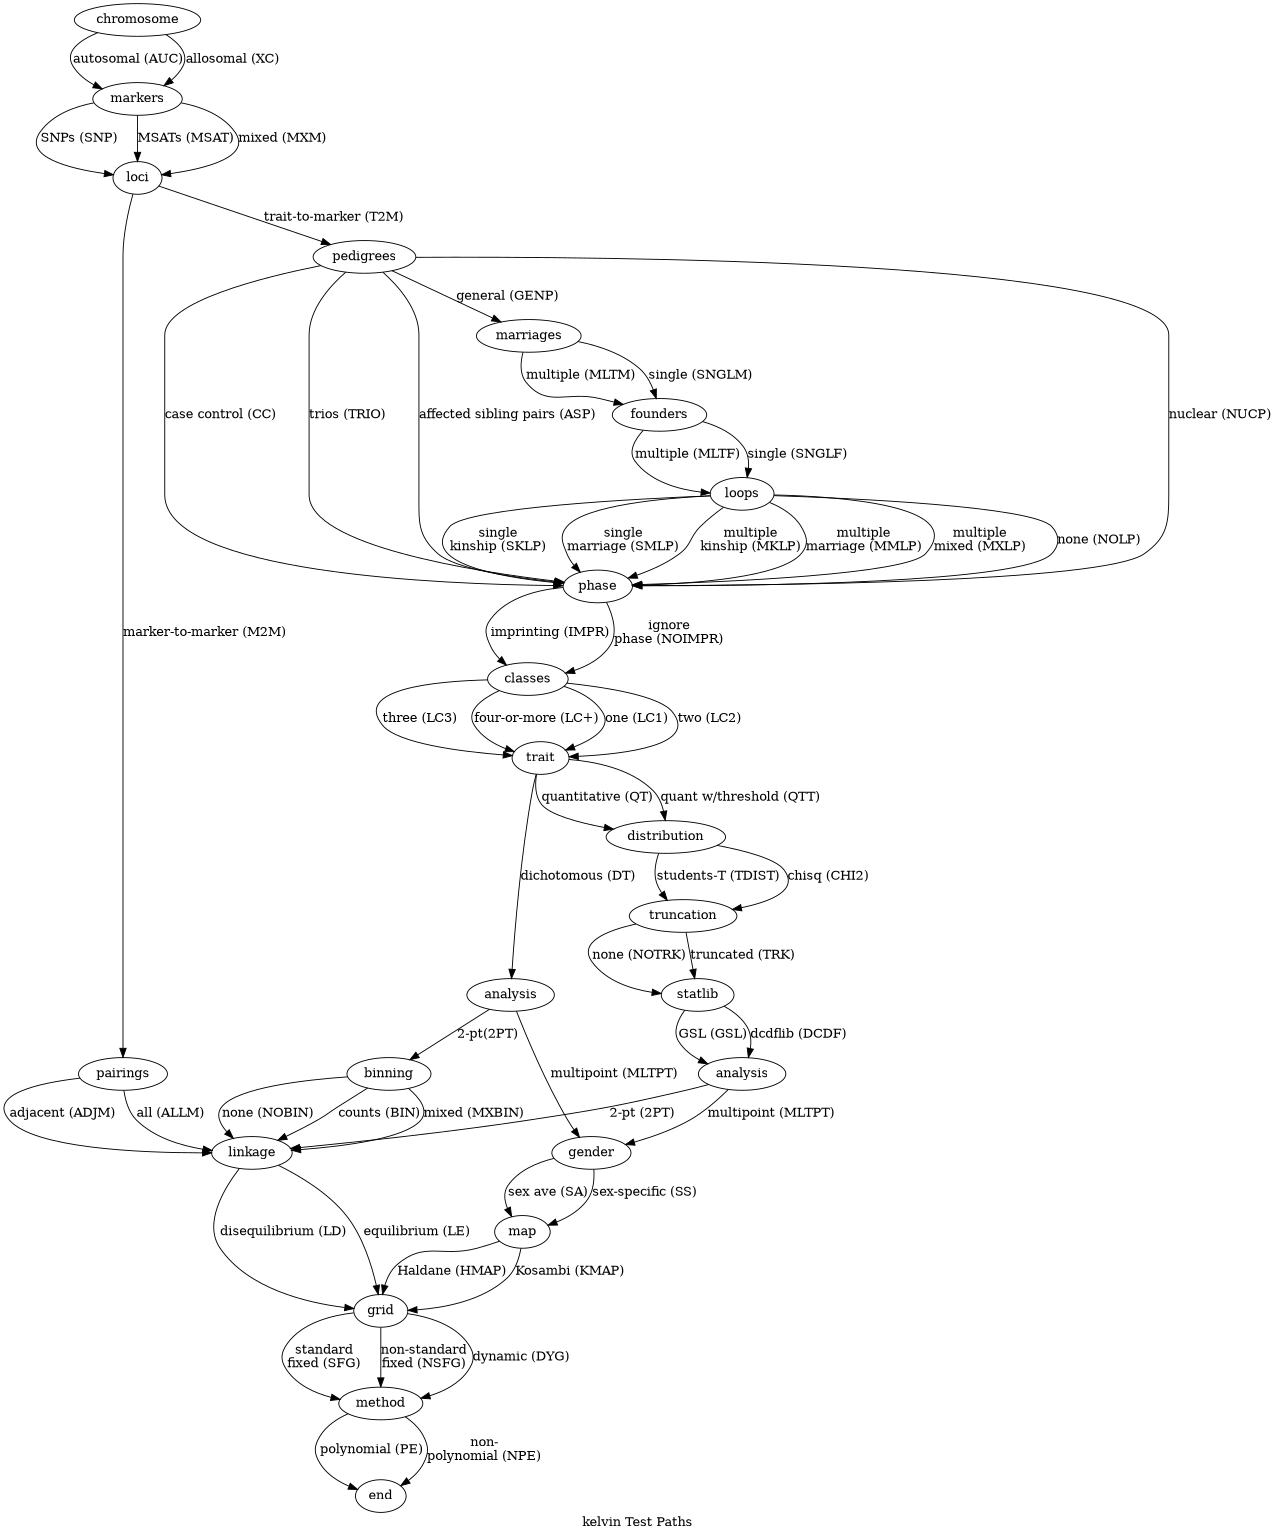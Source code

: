 digraph kelvin_conf {
	label = "kelvin Test Paths" ;
	size = "8.5,14" ;

	chromosome -> "markers" [label="autosomal (AUC)"] ;
	chromosome -> "markers" [label="allosomal (XC)"] ;
	"markers" -> loci [label="SNPs (SNP)"] ;
	"markers" -> loci [label="MSATs (MSAT)"] ;
	"markers" -> loci [label="mixed (MXM)"] ;
	loci -> pedigrees [label="trait-to-marker (T2M)"] ;
	pedigrees -> phase [label="nuclear (NUCP)"] ;
	pedigrees -> phase [label="case control (CC)"] ;
	pedigrees -> phase [label="trios (TRIO)"] ;
	pedigrees -> phase [label="affected sibling pairs (ASP)"] ;
	pedigrees -> marriages [label="general (GENP)"] ;
	marriages -> founders [label="single (SNGLM)"] ;
	marriages -> founders [label="multiple (MLTM)"] ;
	founders -> loops [label="single (SNGLF)"] ;
	founders -> loops [label="multiple (MLTF)"] ;
	loops -> phase [label="none (NOLP)"] ;
	loops -> phase [label="single\nkinship (SKLP)"] ;
	loops -> phase [label="single\nmarriage (SMLP)"] ;
	loops -> phase [label="multiple\nkinship (MKLP)"] ;
	loops -> phase [label="multiple\nmarriage (MMLP)"] ;
	loops -> phase [label="multiple\nmixed (MXLP)"] ;
	phase -> classes [label="imprinting (IMPR)"] ;
	phase -> classes [label="ignore\nphase (NOIMPR)"] ;

	classes -> trait [label="one (LC1)"] ;
	classes -> trait [label="two (LC2)"] ;
	classes -> trait [label="three (LC3)"] ;
	classes -> trait [label="four-or-more (LC+)"] ;

#	classes -> heterogeneity [label="single"] ;
#	classes -> heterogeneity [label="multiple"] ;
#	heterogeneity -> missingness [label="none"] ;
#	heterogeneity -> missingness [label="some"] ;
#	missingness -> trait [label="phenotypes"] ;
#	missingness -> trait [label="genotypes"] ;
#	missingness -> trait [label="both"] ;
#	missingness -> trait [label="none"] ;

	loci -> "pairings" [label="marker-to-marker (M2M)"] ;
	"pairings" -> linkage [label="adjacent (ADJM)"] ;
	"pairings" -> linkage [label="all (ALLM)"] ;

	QT_analysis [label="analysis"] ;
	DT_analysis [label="analysis"] ;

	trait -> DT_analysis [label="dichotomous (DT)"] ;
	trait -> distribution [label="quantitative (QT)"] ;
	trait -> distribution [label="quant w/threshold (QTT)"] ;

	distribution -> truncation [label="chisq (CHI2)"] ;
	distribution -> truncation [label="students-T (TDIST)"];

	truncation -> statlib [label="truncated (TRK)"] ;
	truncation -> statlib [label="none (NOTRK)"] ;

	statlib -> QT_analysis [label="GSL (GSL)"] ;
	statlib -> QT_analysis [label="dcdflib (DCDF)"] ;

	QT_analysis -> gender [label="multipoint (MLTPT)"] ;
	QT_analysis -> linkage [label="2-pt (2PT)"] ;
	DT_analysis -> gender [label="multipoint (MLTPT)"] ;
	DT_analysis -> binning [label="2-pt(2PT)"] ;

	binning -> linkage [label="counts (BIN)"] ;
	binning -> linkage [label="none (NOBIN)"] ;
	binning -> linkage [label="mixed (MXBIN)"] ;

	gender -> map [label="sex ave (SA)"] ;
	gender -> map [label="sex-specific (SS)"] ;

	map -> grid [label="Haldane (HMAP)"] ;
	map -> grid [label="Kosambi (KMAP)"] ;

	linkage -> grid [label="disequilibrium (LD)"] ;
	linkage -> grid [label="equilibrium (LE)"] ;

	grid -> method [label="standard\nfixed (SFG)"] ;
	grid -> method [label="non-standard\nfixed (NSFG)"] ;
	grid -> method [label="dynamic (DYG)"] ;

	method -> end [label="polynomial (PE)"] ;
	method -> end [label="non-\npolynomial (NPE)"] ;

}
